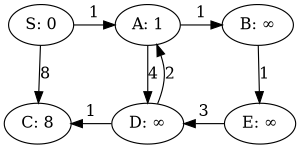 digraph G {
  size = "2,2";

  S[label="S: 0"]
  A[label="A: 1"]
  B[label="B: ∞"]
  C[label="C: 8"]
  D[label="D: ∞"]
  E[label="E: ∞"]

  { rank = same; S A B }
  { rank = same; C D E }

  S -> A [label = "1"];
  S -> C [label = "8"];
  A -> D [label = "4"];
  A -> B [label = "1"];
  B -> E [label = "1"];
  D -> C [label = "1"] [constraint = false];
  D -> A [label = "2"] [constraint = false];
  E -> D [label = "3"] [constraint = false];

}